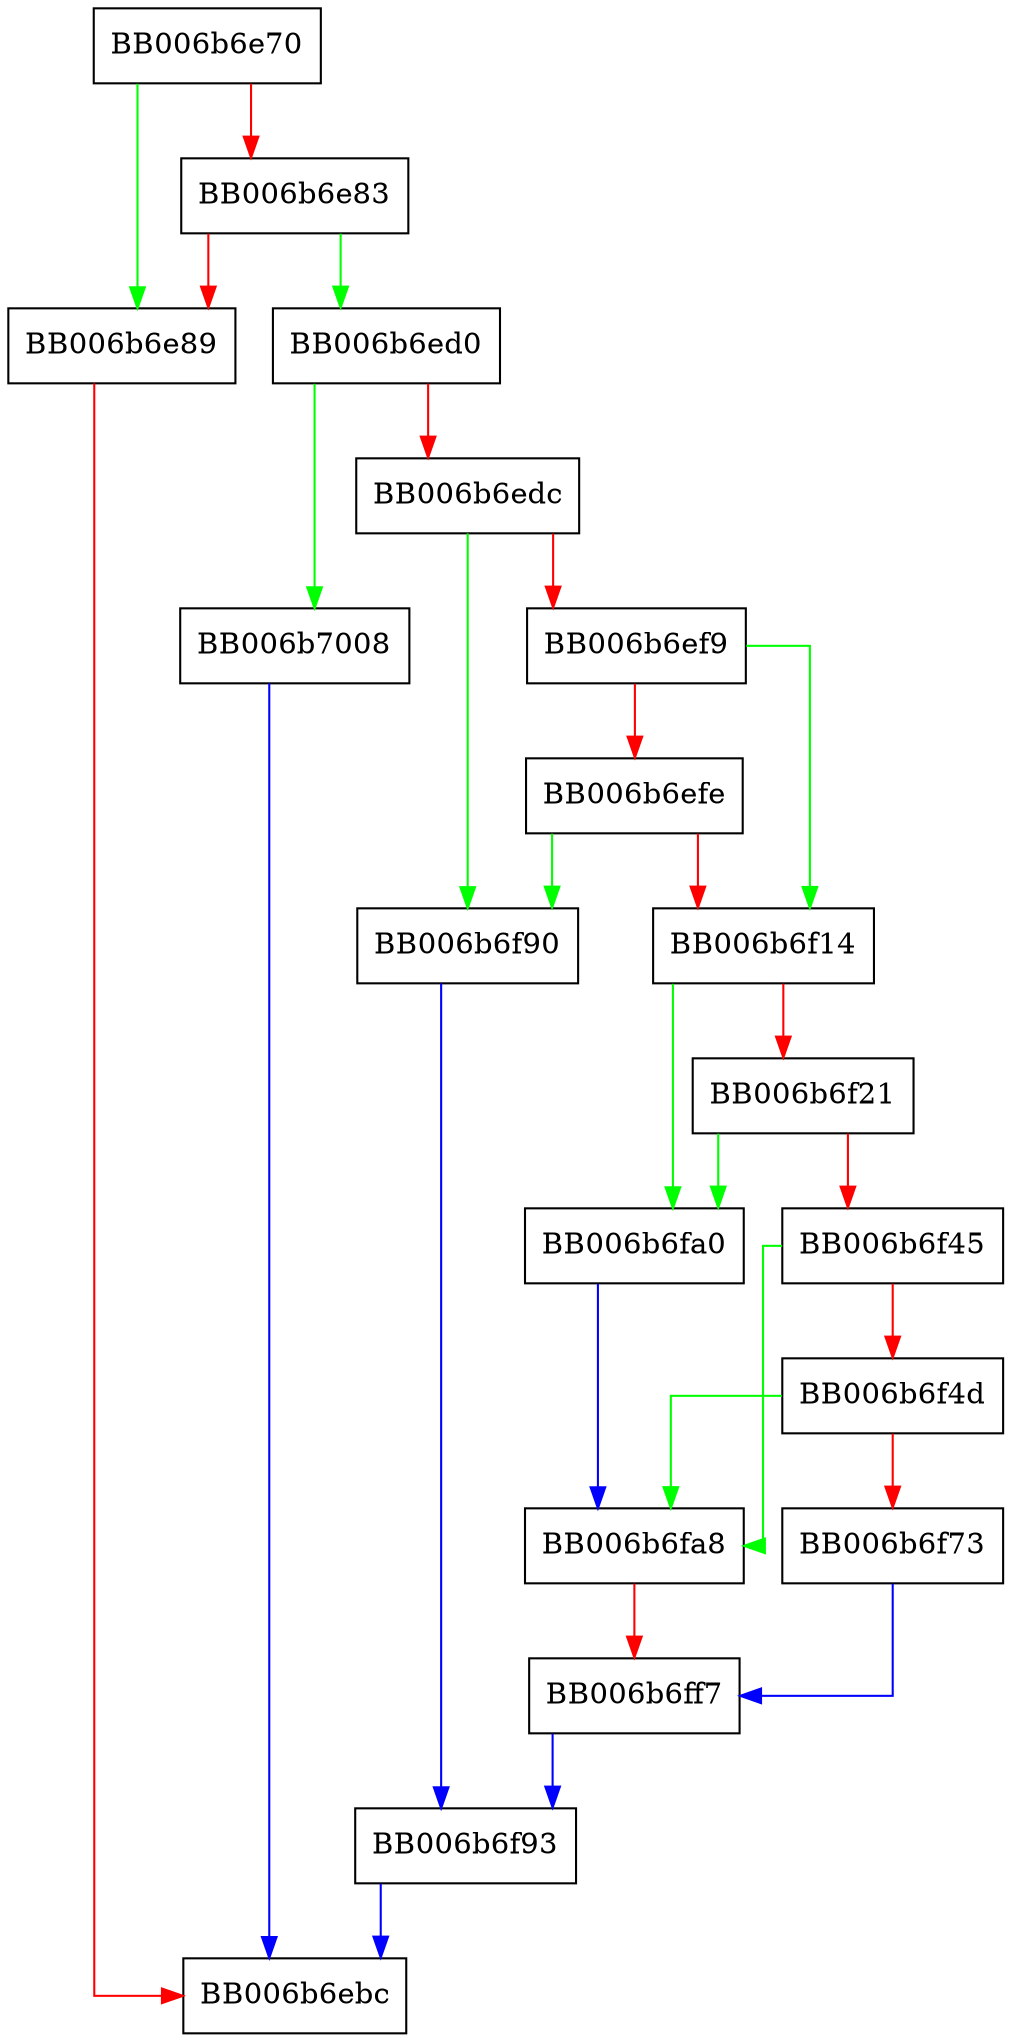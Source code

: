 digraph x25519_to_SubjectPublicKeyInfo_der_encode {
  node [shape="box"];
  graph [splines=ortho];
  BB006b6e70 -> BB006b6e89 [color="green"];
  BB006b6e70 -> BB006b6e83 [color="red"];
  BB006b6e83 -> BB006b6ed0 [color="green"];
  BB006b6e83 -> BB006b6e89 [color="red"];
  BB006b6e89 -> BB006b6ebc [color="red"];
  BB006b6ed0 -> BB006b7008 [color="green"];
  BB006b6ed0 -> BB006b6edc [color="red"];
  BB006b6edc -> BB006b6f90 [color="green"];
  BB006b6edc -> BB006b6ef9 [color="red"];
  BB006b6ef9 -> BB006b6f14 [color="green"];
  BB006b6ef9 -> BB006b6efe [color="red"];
  BB006b6efe -> BB006b6f90 [color="green"];
  BB006b6efe -> BB006b6f14 [color="red"];
  BB006b6f14 -> BB006b6fa0 [color="green"];
  BB006b6f14 -> BB006b6f21 [color="red"];
  BB006b6f21 -> BB006b6fa0 [color="green"];
  BB006b6f21 -> BB006b6f45 [color="red"];
  BB006b6f45 -> BB006b6fa8 [color="green"];
  BB006b6f45 -> BB006b6f4d [color="red"];
  BB006b6f4d -> BB006b6fa8 [color="green"];
  BB006b6f4d -> BB006b6f73 [color="red"];
  BB006b6f73 -> BB006b6ff7 [color="blue"];
  BB006b6f90 -> BB006b6f93 [color="blue"];
  BB006b6f93 -> BB006b6ebc [color="blue"];
  BB006b6fa0 -> BB006b6fa8 [color="blue"];
  BB006b6fa8 -> BB006b6ff7 [color="red"];
  BB006b6ff7 -> BB006b6f93 [color="blue"];
  BB006b7008 -> BB006b6ebc [color="blue"];
}